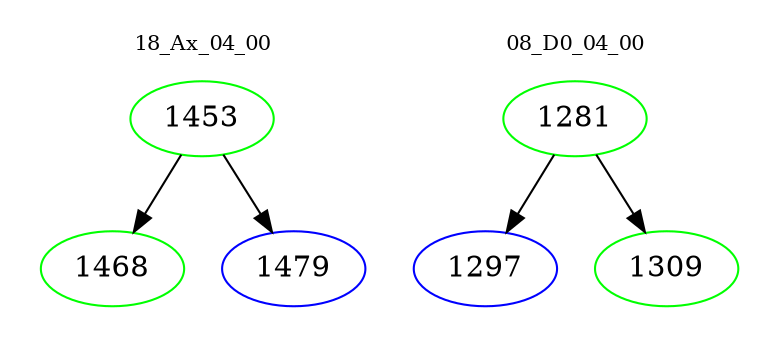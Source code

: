 digraph{
subgraph cluster_0 {
color = white
label = "18_Ax_04_00";
fontsize=10;
T0_1453 [label="1453", color="green"]
T0_1453 -> T0_1468 [color="black"]
T0_1468 [label="1468", color="green"]
T0_1453 -> T0_1479 [color="black"]
T0_1479 [label="1479", color="blue"]
}
subgraph cluster_1 {
color = white
label = "08_D0_04_00";
fontsize=10;
T1_1281 [label="1281", color="green"]
T1_1281 -> T1_1297 [color="black"]
T1_1297 [label="1297", color="blue"]
T1_1281 -> T1_1309 [color="black"]
T1_1309 [label="1309", color="green"]
}
}

